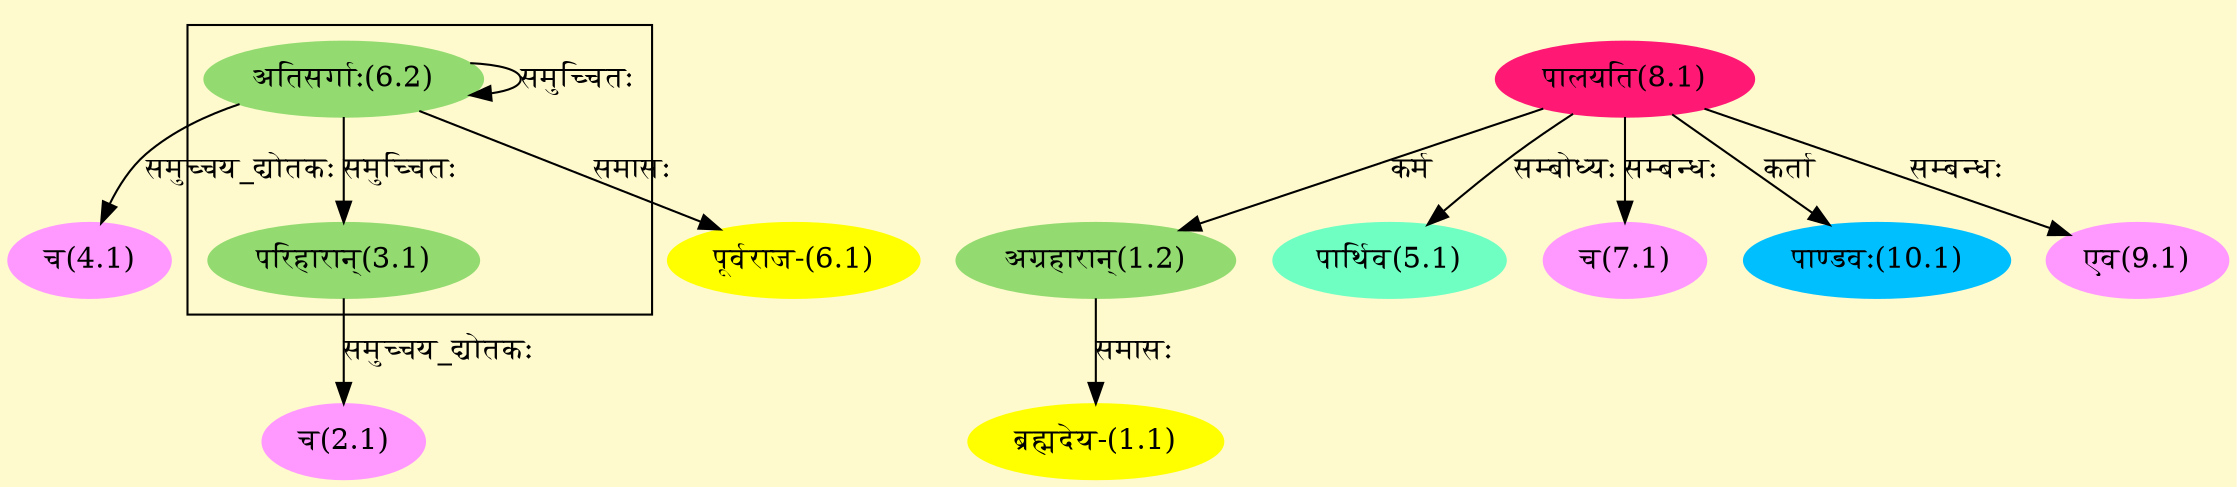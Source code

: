 digraph G{
rankdir=BT;
 compound=true;
 bgcolor="lemonchiffon1";

subgraph cluster_1{
Node3_1 [style=filled, color="#93DB70" label = "परिहारान्(3.1)"]
Node6_2 [style=filled, color="#93DB70" label = "अतिसर्गाः(6.2)"]

}
Node1_1 [style=filled, color="#FFFF00" label = "ब्रह्मदेय-(1.1)"]
Node1_2 [style=filled, color="#93DB70" label = "अग्रहारान्(1.2)"]
Node8_1 [style=filled, color="#FF1975" label = "पालयति(8.1)"]
Node2_1 [style=filled, color="#FF99FF" label = "च(2.1)"]
Node3_1 [style=filled, color="#93DB70" label = "परिहारान्(3.1)"]
Node4_1 [style=filled, color="#FF99FF" label = "च(4.1)"]
Node6_2 [style=filled, color="#93DB70" label = "अतिसर्गाः(6.2)"]
Node5_1 [style=filled, color="#6FFFC3" label = "पार्थिव(5.1)"]
Node6_1 [style=filled, color="#FFFF00" label = "पूर्वराज-(6.1)"]
Node7_1 [style=filled, color="#FF99FF" label = "च(7.1)"]
Node10_1 [style=filled, color="#00BFFF" label = "पाण्डवः(10.1)"]
Node9_1 [style=filled, color="#FF99FF" label = "एव(9.1)"]
/* Start of Relations section */

Node1_1 -> Node1_2 [  label="समासः"  dir="back" ]
Node1_2 -> Node8_1 [  label="कर्म"  dir="back" ]
Node2_1 -> Node3_1 [  label="समुच्चय_द्योतकः"  dir="back" ]
Node3_1 -> Node6_2 [  label="समुच्चितः"  dir="back" ]
Node4_1 -> Node6_2 [  label="समुच्चय_द्योतकः"  dir="back" ]
Node5_1 -> Node8_1 [  label="सम्बोध्यः"  dir="back" ]
Node6_1 -> Node6_2 [  label="समासः"  dir="back" ]
Node6_2 -> Node6_2 [  label="समुच्चितः"  dir="back" ]
Node7_1 -> Node8_1 [  label="सम्बन्धः"  dir="back" ]
Node9_1 -> Node8_1 [  label="सम्बन्धः"  dir="back" ]
Node10_1 -> Node8_1 [  label="कर्ता"  dir="back" ]
}
